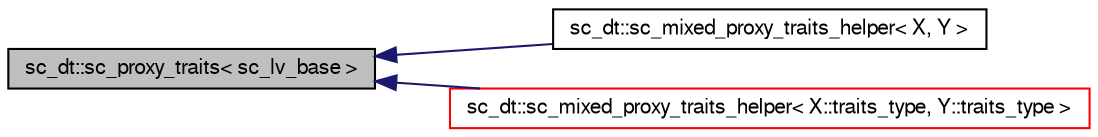 digraph G
{
  edge [fontname="FreeSans",fontsize="10",labelfontname="FreeSans",labelfontsize="10"];
  node [fontname="FreeSans",fontsize="10",shape=record];
  rankdir=LR;
  Node1 [label="sc_dt::sc_proxy_traits\< sc_lv_base \>",height=0.2,width=0.4,color="black", fillcolor="grey75", style="filled" fontcolor="black"];
  Node1 -> Node2 [dir=back,color="midnightblue",fontsize="10",style="solid",fontname="FreeSans"];
  Node2 [label="sc_dt::sc_mixed_proxy_traits_helper\< X, Y \>",height=0.2,width=0.4,color="black", fillcolor="white", style="filled",URL="$a00124.html"];
  Node1 -> Node3 [dir=back,color="midnightblue",fontsize="10",style="solid",fontname="FreeSans"];
  Node3 [label="sc_dt::sc_mixed_proxy_traits_helper\< X::traits_type, Y::traits_type \>",height=0.2,width=0.4,color="red", fillcolor="white", style="filled",URL="$a00124.html"];
}
